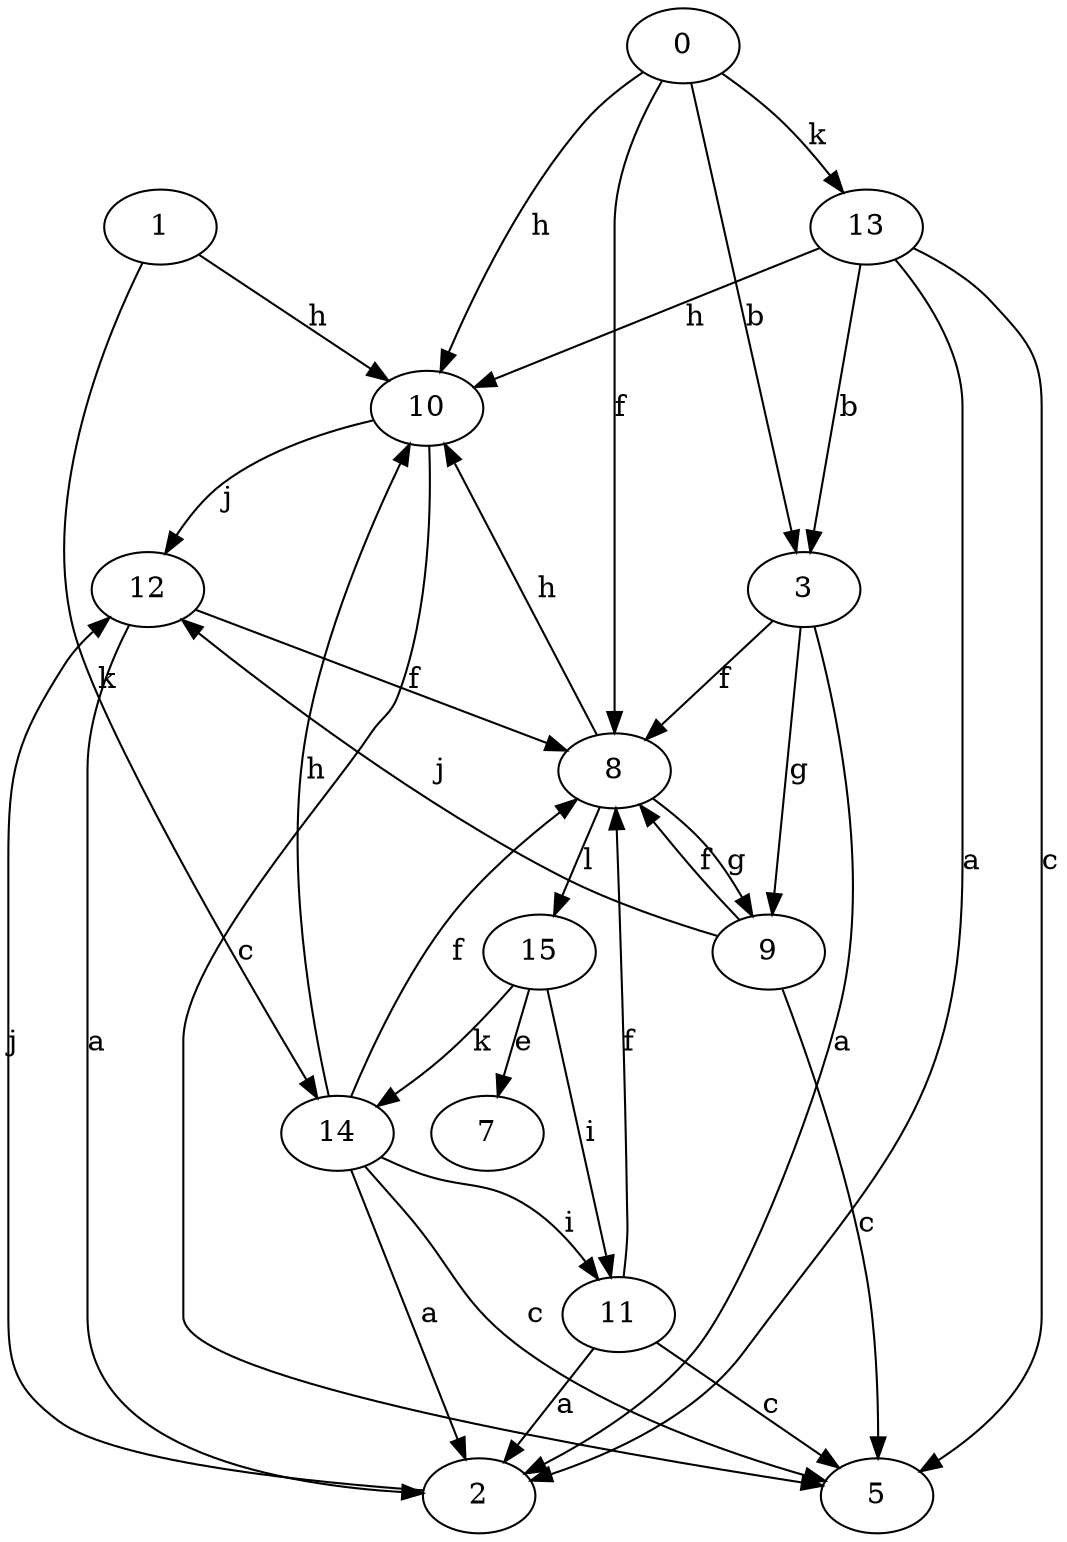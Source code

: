 strict digraph  {
1;
2;
3;
0;
5;
7;
8;
9;
10;
11;
12;
13;
14;
15;
1 -> 10  [label=h];
1 -> 14  [label=k];
2 -> 12  [label=j];
3 -> 2  [label=a];
3 -> 8  [label=f];
3 -> 9  [label=g];
0 -> 3  [label=b];
0 -> 8  [label=f];
0 -> 10  [label=h];
0 -> 13  [label=k];
8 -> 9  [label=g];
8 -> 10  [label=h];
8 -> 15  [label=l];
9 -> 5  [label=c];
9 -> 8  [label=f];
9 -> 12  [label=j];
10 -> 5  [label=c];
10 -> 12  [label=j];
11 -> 2  [label=a];
11 -> 5  [label=c];
11 -> 8  [label=f];
12 -> 2  [label=a];
12 -> 8  [label=f];
13 -> 2  [label=a];
13 -> 3  [label=b];
13 -> 5  [label=c];
13 -> 10  [label=h];
14 -> 2  [label=a];
14 -> 5  [label=c];
14 -> 8  [label=f];
14 -> 10  [label=h];
14 -> 11  [label=i];
15 -> 7  [label=e];
15 -> 11  [label=i];
15 -> 14  [label=k];
}
